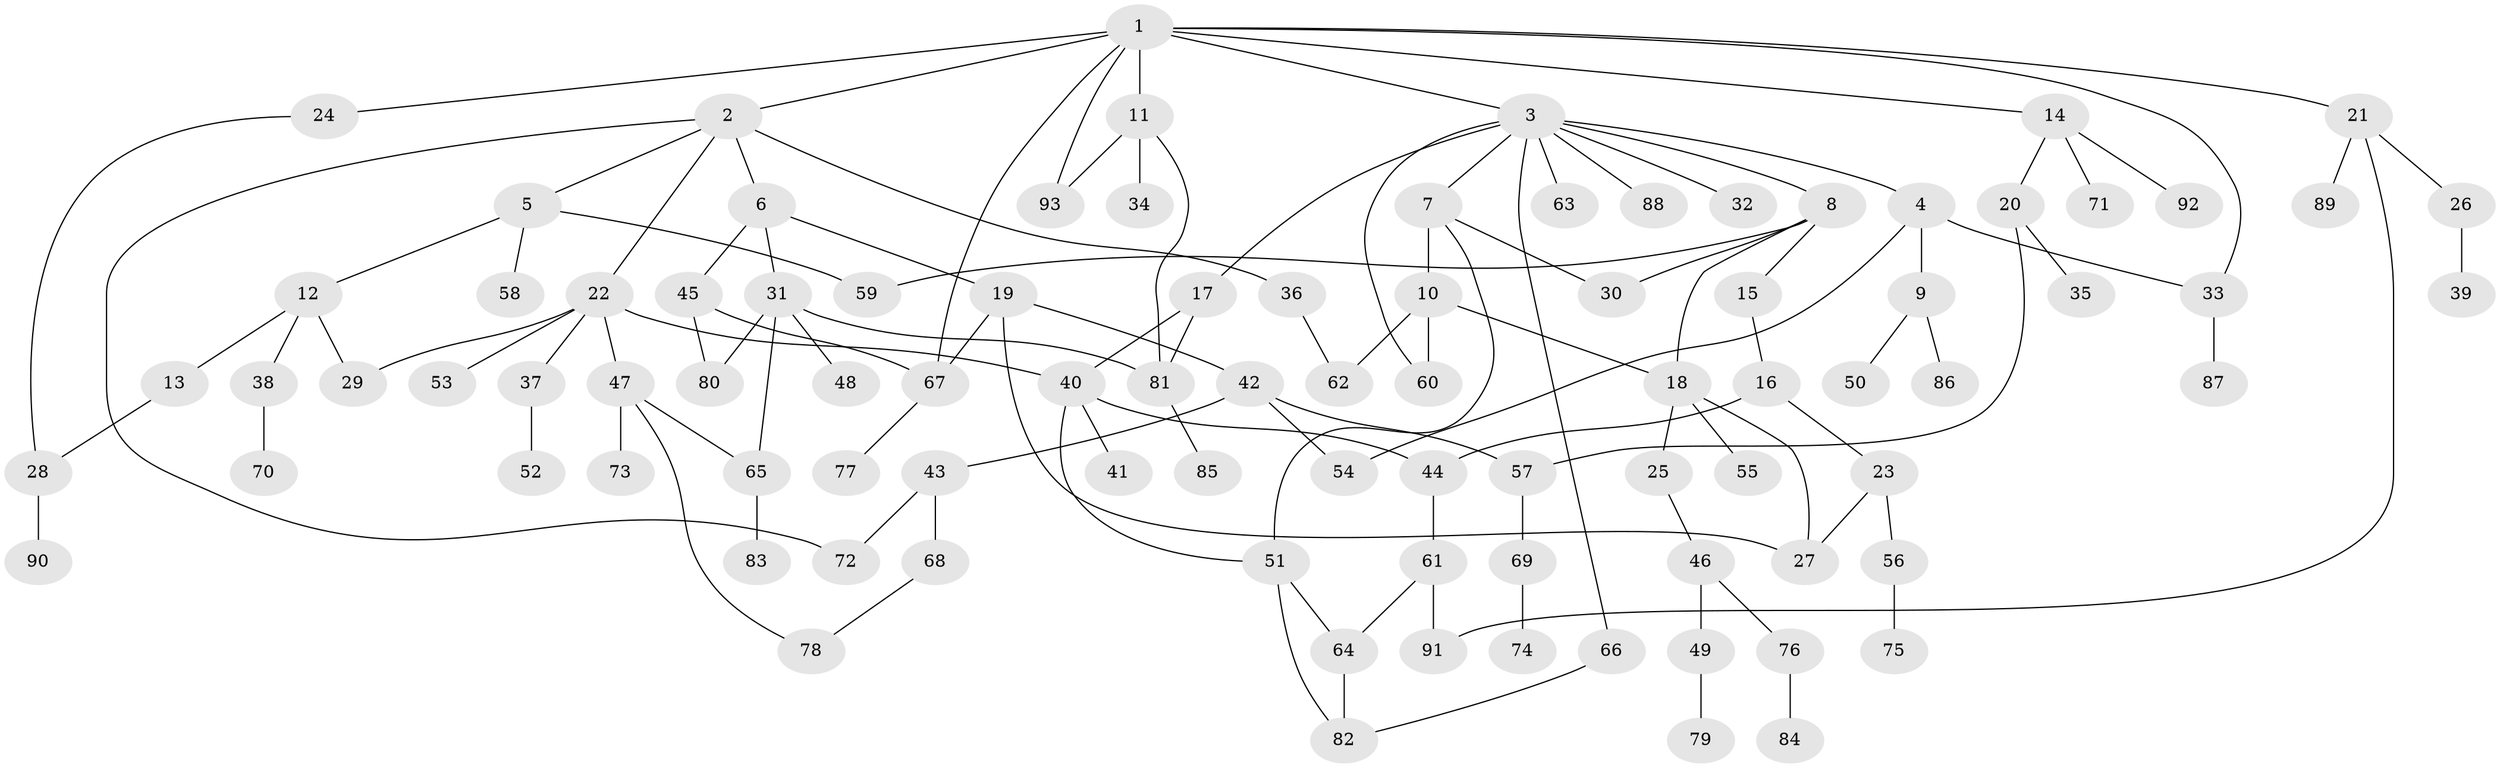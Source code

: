 // coarse degree distribution, {3: 0.18518518518518517, 8: 0.07407407407407407, 1: 0.37037037037037035, 4: 0.14814814814814814, 2: 0.18518518518518517, 9: 0.037037037037037035}
// Generated by graph-tools (version 1.1) at 2025/46/03/04/25 21:46:14]
// undirected, 93 vertices, 120 edges
graph export_dot {
graph [start="1"]
  node [color=gray90,style=filled];
  1;
  2;
  3;
  4;
  5;
  6;
  7;
  8;
  9;
  10;
  11;
  12;
  13;
  14;
  15;
  16;
  17;
  18;
  19;
  20;
  21;
  22;
  23;
  24;
  25;
  26;
  27;
  28;
  29;
  30;
  31;
  32;
  33;
  34;
  35;
  36;
  37;
  38;
  39;
  40;
  41;
  42;
  43;
  44;
  45;
  46;
  47;
  48;
  49;
  50;
  51;
  52;
  53;
  54;
  55;
  56;
  57;
  58;
  59;
  60;
  61;
  62;
  63;
  64;
  65;
  66;
  67;
  68;
  69;
  70;
  71;
  72;
  73;
  74;
  75;
  76;
  77;
  78;
  79;
  80;
  81;
  82;
  83;
  84;
  85;
  86;
  87;
  88;
  89;
  90;
  91;
  92;
  93;
  1 -- 2;
  1 -- 3;
  1 -- 11;
  1 -- 14;
  1 -- 21;
  1 -- 24;
  1 -- 33;
  1 -- 93;
  1 -- 67;
  2 -- 5;
  2 -- 6;
  2 -- 22;
  2 -- 36;
  2 -- 72;
  3 -- 4;
  3 -- 7;
  3 -- 8;
  3 -- 17;
  3 -- 32;
  3 -- 60;
  3 -- 63;
  3 -- 66;
  3 -- 88;
  4 -- 9;
  4 -- 54;
  4 -- 33;
  5 -- 12;
  5 -- 58;
  5 -- 59;
  6 -- 19;
  6 -- 31;
  6 -- 45;
  7 -- 10;
  7 -- 30;
  7 -- 51;
  8 -- 15;
  8 -- 30;
  8 -- 18;
  8 -- 59;
  9 -- 50;
  9 -- 86;
  10 -- 18;
  10 -- 62;
  10 -- 60;
  11 -- 34;
  11 -- 81;
  11 -- 93;
  12 -- 13;
  12 -- 29;
  12 -- 38;
  13 -- 28;
  14 -- 20;
  14 -- 71;
  14 -- 92;
  15 -- 16;
  16 -- 23;
  16 -- 44;
  17 -- 40;
  17 -- 81;
  18 -- 25;
  18 -- 55;
  18 -- 27;
  19 -- 27;
  19 -- 42;
  19 -- 67;
  20 -- 35;
  20 -- 57;
  21 -- 26;
  21 -- 89;
  21 -- 91;
  22 -- 37;
  22 -- 47;
  22 -- 53;
  22 -- 40;
  22 -- 29;
  23 -- 56;
  23 -- 27;
  24 -- 28;
  25 -- 46;
  26 -- 39;
  28 -- 90;
  31 -- 48;
  31 -- 65;
  31 -- 81;
  31 -- 80;
  33 -- 87;
  36 -- 62;
  37 -- 52;
  38 -- 70;
  40 -- 41;
  40 -- 51;
  40 -- 44;
  42 -- 43;
  42 -- 57;
  42 -- 54;
  43 -- 68;
  43 -- 72;
  44 -- 61;
  45 -- 80;
  45 -- 67;
  46 -- 49;
  46 -- 76;
  47 -- 73;
  47 -- 78;
  47 -- 65;
  49 -- 79;
  51 -- 82;
  51 -- 64;
  56 -- 75;
  57 -- 69;
  61 -- 64;
  61 -- 91;
  64 -- 82;
  65 -- 83;
  66 -- 82;
  67 -- 77;
  68 -- 78;
  69 -- 74;
  76 -- 84;
  81 -- 85;
}
